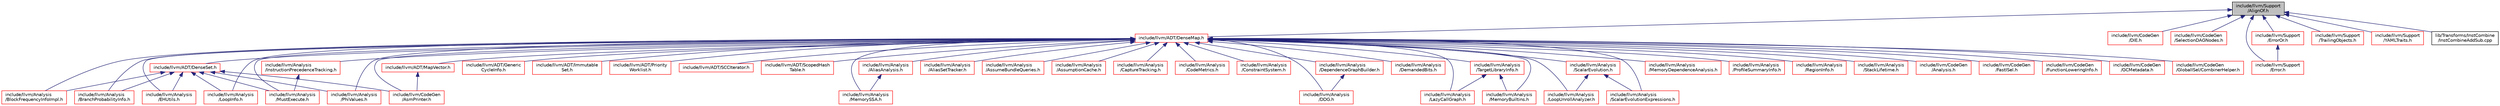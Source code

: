 digraph "include/llvm/Support/AlignOf.h"
{
 // LATEX_PDF_SIZE
  bgcolor="transparent";
  edge [fontname="Helvetica",fontsize="10",labelfontname="Helvetica",labelfontsize="10"];
  node [fontname="Helvetica",fontsize="10",shape=record];
  Node1 [label="include/llvm/Support\l/AlignOf.h",height=0.2,width=0.4,color="black", fillcolor="grey75", style="filled", fontcolor="black",tooltip=" "];
  Node1 -> Node2 [dir="back",color="midnightblue",fontsize="10",style="solid",fontname="Helvetica"];
  Node2 [label="include/llvm/ADT/DenseMap.h",height=0.2,width=0.4,color="red",URL="$DenseMap_8h.html",tooltip=" "];
  Node2 -> Node3 [dir="back",color="midnightblue",fontsize="10",style="solid",fontname="Helvetica"];
  Node3 [label="include/llvm/ADT/DenseSet.h",height=0.2,width=0.4,color="red",URL="$DenseSet_8h.html",tooltip=" "];
  Node3 -> Node1020 [dir="back",color="midnightblue",fontsize="10",style="solid",fontname="Helvetica"];
  Node1020 [label="include/llvm/Analysis\l/BlockFrequencyInfoImpl.h",height=0.2,width=0.4,color="red",URL="$BlockFrequencyInfoImpl_8h.html",tooltip=" "];
  Node3 -> Node1026 [dir="back",color="midnightblue",fontsize="10",style="solid",fontname="Helvetica"];
  Node1026 [label="include/llvm/Analysis\l/BranchProbabilityInfo.h",height=0.2,width=0.4,color="red",URL="$BranchProbabilityInfo_8h.html",tooltip=" "];
  Node3 -> Node1057 [dir="back",color="midnightblue",fontsize="10",style="solid",fontname="Helvetica"];
  Node1057 [label="include/llvm/Analysis\l/EHUtils.h",height=0.2,width=0.4,color="red",URL="$EHUtils_8h.html",tooltip=" "];
  Node3 -> Node1065 [dir="back",color="midnightblue",fontsize="10",style="solid",fontname="Helvetica"];
  Node1065 [label="include/llvm/Analysis\l/LoopInfo.h",height=0.2,width=0.4,color="red",URL="$LoopInfo_8h.html",tooltip=" "];
  Node3 -> Node1132 [dir="back",color="midnightblue",fontsize="10",style="solid",fontname="Helvetica"];
  Node1132 [label="include/llvm/Analysis\l/MustExecute.h",height=0.2,width=0.4,color="red",URL="$MustExecute_8h.html",tooltip=" "];
  Node3 -> Node75 [dir="back",color="midnightblue",fontsize="10",style="solid",fontname="Helvetica"];
  Node75 [label="include/llvm/Analysis\l/PhiValues.h",height=0.2,width=0.4,color="red",URL="$PhiValues_8h.html",tooltip=" "];
  Node3 -> Node1133 [dir="back",color="midnightblue",fontsize="10",style="solid",fontname="Helvetica"];
  Node1133 [label="include/llvm/CodeGen\l/AsmPrinter.h",height=0.2,width=0.4,color="red",URL="$AsmPrinter_8h.html",tooltip=" "];
  Node2 -> Node3064 [dir="back",color="midnightblue",fontsize="10",style="solid",fontname="Helvetica"];
  Node3064 [label="include/llvm/ADT/Generic\lCycleInfo.h",height=0.2,width=0.4,color="red",URL="$GenericCycleInfo_8h.html",tooltip="Find all cycles in a control-flow graph, including irreducible loops."];
  Node2 -> Node3068 [dir="back",color="midnightblue",fontsize="10",style="solid",fontname="Helvetica"];
  Node3068 [label="include/llvm/ADT/Immutable\lSet.h",height=0.2,width=0.4,color="red",URL="$ImmutableSet_8h.html",tooltip=" "];
  Node2 -> Node3070 [dir="back",color="midnightblue",fontsize="10",style="solid",fontname="Helvetica"];
  Node3070 [label="include/llvm/ADT/MapVector.h",height=0.2,width=0.4,color="red",URL="$MapVector_8h.html",tooltip=" "];
  Node3070 -> Node1133 [dir="back",color="midnightblue",fontsize="10",style="solid",fontname="Helvetica"];
  Node2 -> Node3087 [dir="back",color="midnightblue",fontsize="10",style="solid",fontname="Helvetica"];
  Node3087 [label="include/llvm/ADT/Priority\lWorklist.h",height=0.2,width=0.4,color="red",URL="$PriorityWorklist_8h.html",tooltip=" "];
  Node2 -> Node3088 [dir="back",color="midnightblue",fontsize="10",style="solid",fontname="Helvetica"];
  Node3088 [label="include/llvm/ADT/SCCIterator.h",height=0.2,width=0.4,color="red",URL="$SCCIterator_8h.html",tooltip=" "];
  Node2 -> Node3089 [dir="back",color="midnightblue",fontsize="10",style="solid",fontname="Helvetica"];
  Node3089 [label="include/llvm/ADT/ScopedHash\lTable.h",height=0.2,width=0.4,color="red",URL="$ScopedHashTable_8h.html",tooltip=" "];
  Node2 -> Node2332 [dir="back",color="midnightblue",fontsize="10",style="solid",fontname="Helvetica"];
  Node2332 [label="include/llvm/Analysis\l/AliasAnalysis.h",height=0.2,width=0.4,color="red",URL="$AliasAnalysis_8h.html",tooltip=" "];
  Node2332 -> Node1859 [dir="back",color="midnightblue",fontsize="10",style="solid",fontname="Helvetica"];
  Node1859 [label="include/llvm/Analysis\l/MemorySSA.h",height=0.2,width=0.4,color="red",URL="$MemorySSA_8h.html",tooltip=" "];
  Node2 -> Node2342 [dir="back",color="midnightblue",fontsize="10",style="solid",fontname="Helvetica"];
  Node2342 [label="include/llvm/Analysis\l/AliasSetTracker.h",height=0.2,width=0.4,color="red",URL="$AliasSetTracker_8h.html",tooltip=" "];
  Node2 -> Node1978 [dir="back",color="midnightblue",fontsize="10",style="solid",fontname="Helvetica"];
  Node1978 [label="include/llvm/Analysis\l/AssumeBundleQueries.h",height=0.2,width=0.4,color="red",URL="$AssumeBundleQueries_8h.html",tooltip=" "];
  Node2 -> Node2343 [dir="back",color="midnightblue",fontsize="10",style="solid",fontname="Helvetica"];
  Node2343 [label="include/llvm/Analysis\l/AssumptionCache.h",height=0.2,width=0.4,color="red",URL="$AssumptionCache_8h.html",tooltip=" "];
  Node2 -> Node1020 [dir="back",color="midnightblue",fontsize="10",style="solid",fontname="Helvetica"];
  Node2 -> Node1026 [dir="back",color="midnightblue",fontsize="10",style="solid",fontname="Helvetica"];
  Node2 -> Node3090 [dir="back",color="midnightblue",fontsize="10",style="solid",fontname="Helvetica"];
  Node3090 [label="include/llvm/Analysis\l/CaptureTracking.h",height=0.2,width=0.4,color="red",URL="$CaptureTracking_8h.html",tooltip=" "];
  Node2 -> Node3091 [dir="back",color="midnightblue",fontsize="10",style="solid",fontname="Helvetica"];
  Node3091 [label="include/llvm/Analysis\l/CodeMetrics.h",height=0.2,width=0.4,color="red",URL="$CodeMetrics_8h.html",tooltip=" "];
  Node2 -> Node3092 [dir="back",color="midnightblue",fontsize="10",style="solid",fontname="Helvetica"];
  Node3092 [label="include/llvm/Analysis\l/ConstraintSystem.h",height=0.2,width=0.4,color="red",URL="$ConstraintSystem_8h.html",tooltip=" "];
  Node2 -> Node9 [dir="back",color="midnightblue",fontsize="10",style="solid",fontname="Helvetica"];
  Node9 [label="include/llvm/Analysis\l/DDG.h",height=0.2,width=0.4,color="red",URL="$DDG_8h.html",tooltip=" "];
  Node2 -> Node2355 [dir="back",color="midnightblue",fontsize="10",style="solid",fontname="Helvetica"];
  Node2355 [label="include/llvm/Analysis\l/DemandedBits.h",height=0.2,width=0.4,color="red",URL="$DemandedBits_8h.html",tooltip=" "];
  Node2 -> Node3094 [dir="back",color="midnightblue",fontsize="10",style="solid",fontname="Helvetica"];
  Node3094 [label="include/llvm/Analysis\l/DependenceGraphBuilder.h",height=0.2,width=0.4,color="red",URL="$DependenceGraphBuilder_8h.html",tooltip=" "];
  Node3094 -> Node9 [dir="back",color="midnightblue",fontsize="10",style="solid",fontname="Helvetica"];
  Node2 -> Node1057 [dir="back",color="midnightblue",fontsize="10",style="solid",fontname="Helvetica"];
  Node2 -> Node3095 [dir="back",color="midnightblue",fontsize="10",style="solid",fontname="Helvetica"];
  Node3095 [label="include/llvm/Analysis\l/InstructionPrecedenceTracking.h",height=0.2,width=0.4,color="red",URL="$InstructionPrecedenceTracking_8h.html",tooltip=" "];
  Node3095 -> Node1132 [dir="back",color="midnightblue",fontsize="10",style="solid",fontname="Helvetica"];
  Node2 -> Node15 [dir="back",color="midnightblue",fontsize="10",style="solid",fontname="Helvetica"];
  Node15 [label="include/llvm/Analysis\l/LazyCallGraph.h",height=0.2,width=0.4,color="red",URL="$LazyCallGraph_8h.html",tooltip=" "];
  Node2 -> Node1065 [dir="back",color="midnightblue",fontsize="10",style="solid",fontname="Helvetica"];
  Node2 -> Node78 [dir="back",color="midnightblue",fontsize="10",style="solid",fontname="Helvetica"];
  Node78 [label="include/llvm/Analysis\l/LoopUnrollAnalyzer.h",height=0.2,width=0.4,color="red",URL="$LoopUnrollAnalyzer_8h.html",tooltip=" "];
  Node2 -> Node1965 [dir="back",color="midnightblue",fontsize="10",style="solid",fontname="Helvetica"];
  Node1965 [label="include/llvm/Analysis\l/MemoryBuiltins.h",height=0.2,width=0.4,color="red",URL="$MemoryBuiltins_8h.html",tooltip=" "];
  Node2 -> Node2150 [dir="back",color="midnightblue",fontsize="10",style="solid",fontname="Helvetica"];
  Node2150 [label="include/llvm/Analysis\l/MemoryDependenceAnalysis.h",height=0.2,width=0.4,color="red",URL="$MemoryDependenceAnalysis_8h.html",tooltip=" "];
  Node2 -> Node1859 [dir="back",color="midnightblue",fontsize="10",style="solid",fontname="Helvetica"];
  Node2 -> Node1132 [dir="back",color="midnightblue",fontsize="10",style="solid",fontname="Helvetica"];
  Node2 -> Node75 [dir="back",color="midnightblue",fontsize="10",style="solid",fontname="Helvetica"];
  Node2 -> Node2399 [dir="back",color="midnightblue",fontsize="10",style="solid",fontname="Helvetica"];
  Node2399 [label="include/llvm/Analysis\l/ProfileSummaryInfo.h",height=0.2,width=0.4,color="red",URL="$ProfileSummaryInfo_8h.html",tooltip=" "];
  Node2 -> Node1871 [dir="back",color="midnightblue",fontsize="10",style="solid",fontname="Helvetica"];
  Node1871 [label="include/llvm/Analysis\l/RegionInfo.h",height=0.2,width=0.4,color="red",URL="$RegionInfo_8h.html",tooltip=" "];
  Node2 -> Node77 [dir="back",color="midnightblue",fontsize="10",style="solid",fontname="Helvetica"];
  Node77 [label="include/llvm/Analysis\l/ScalarEvolution.h",height=0.2,width=0.4,color="red",URL="$ScalarEvolution_8h.html",tooltip=" "];
  Node77 -> Node78 [dir="back",color="midnightblue",fontsize="10",style="solid",fontname="Helvetica"];
  Node77 -> Node81 [dir="back",color="midnightblue",fontsize="10",style="solid",fontname="Helvetica"];
  Node81 [label="include/llvm/Analysis\l/ScalarEvolutionExpressions.h",height=0.2,width=0.4,color="red",URL="$ScalarEvolutionExpressions_8h.html",tooltip=" "];
  Node2 -> Node81 [dir="back",color="midnightblue",fontsize="10",style="solid",fontname="Helvetica"];
  Node2 -> Node2405 [dir="back",color="midnightblue",fontsize="10",style="solid",fontname="Helvetica"];
  Node2405 [label="include/llvm/Analysis\l/StackLifetime.h",height=0.2,width=0.4,color="red",URL="$StackLifetime_8h.html",tooltip=" "];
  Node2 -> Node2166 [dir="back",color="midnightblue",fontsize="10",style="solid",fontname="Helvetica"];
  Node2166 [label="include/llvm/Analysis\l/TargetLibraryInfo.h",height=0.2,width=0.4,color="red",URL="$TargetLibraryInfo_8h.html",tooltip=" "];
  Node2166 -> Node15 [dir="back",color="midnightblue",fontsize="10",style="solid",fontname="Helvetica"];
  Node2166 -> Node1965 [dir="back",color="midnightblue",fontsize="10",style="solid",fontname="Helvetica"];
  Node2 -> Node1930 [dir="back",color="midnightblue",fontsize="10",style="solid",fontname="Helvetica"];
  Node1930 [label="include/llvm/CodeGen\l/Analysis.h",height=0.2,width=0.4,color="red",URL="$CodeGen_2Analysis_8h.html",tooltip=" "];
  Node2 -> Node1133 [dir="back",color="midnightblue",fontsize="10",style="solid",fontname="Helvetica"];
  Node2 -> Node1253 [dir="back",color="midnightblue",fontsize="10",style="solid",fontname="Helvetica"];
  Node1253 [label="include/llvm/CodeGen\l/FastISel.h",height=0.2,width=0.4,color="red",URL="$FastISel_8h.html",tooltip=" "];
  Node2 -> Node1932 [dir="back",color="midnightblue",fontsize="10",style="solid",fontname="Helvetica"];
  Node1932 [label="include/llvm/CodeGen\l/FunctionLoweringInfo.h",height=0.2,width=0.4,color="red",URL="$FunctionLoweringInfo_8h.html",tooltip=" "];
  Node2 -> Node3096 [dir="back",color="midnightblue",fontsize="10",style="solid",fontname="Helvetica"];
  Node3096 [label="include/llvm/CodeGen\l/GCMetadata.h",height=0.2,width=0.4,color="red",URL="$GCMetadata_8h.html",tooltip=" "];
  Node2 -> Node2180 [dir="back",color="midnightblue",fontsize="10",style="solid",fontname="Helvetica"];
  Node2180 [label="include/llvm/CodeGen\l/GlobalISel/CombinerHelper.h",height=0.2,width=0.4,color="red",URL="$CombinerHelper_8h.html",tooltip=" "];
  Node1 -> Node3631 [dir="back",color="midnightblue",fontsize="10",style="solid",fontname="Helvetica"];
  Node3631 [label="include/llvm/CodeGen\l/DIE.h",height=0.2,width=0.4,color="red",URL="$DIE_8h.html",tooltip=" "];
  Node1 -> Node1937 [dir="back",color="midnightblue",fontsize="10",style="solid",fontname="Helvetica"];
  Node1937 [label="include/llvm/CodeGen\l/SelectionDAGNodes.h",height=0.2,width=0.4,color="red",URL="$SelectionDAGNodes_8h.html",tooltip=" "];
  Node1 -> Node3633 [dir="back",color="midnightblue",fontsize="10",style="solid",fontname="Helvetica"];
  Node3633 [label="include/llvm/Support\l/Error.h",height=0.2,width=0.4,color="red",URL="$Support_2Error_8h.html",tooltip=" "];
  Node1 -> Node4041 [dir="back",color="midnightblue",fontsize="10",style="solid",fontname="Helvetica"];
  Node4041 [label="include/llvm/Support\l/ErrorOr.h",height=0.2,width=0.4,color="red",URL="$ErrorOr_8h.html",tooltip=" "];
  Node4041 -> Node3633 [dir="back",color="midnightblue",fontsize="10",style="solid",fontname="Helvetica"];
  Node1 -> Node4066 [dir="back",color="midnightblue",fontsize="10",style="solid",fontname="Helvetica"];
  Node4066 [label="include/llvm/Support\l/TrailingObjects.h",height=0.2,width=0.4,color="red",URL="$TrailingObjects_8h.html",tooltip=" "];
  Node1 -> Node4047 [dir="back",color="midnightblue",fontsize="10",style="solid",fontname="Helvetica"];
  Node4047 [label="include/llvm/Support\l/YAMLTraits.h",height=0.2,width=0.4,color="red",URL="$YAMLTraits_8h.html",tooltip=" "];
  Node1 -> Node846 [dir="back",color="midnightblue",fontsize="10",style="solid",fontname="Helvetica"];
  Node846 [label="lib/Transforms/InstCombine\l/InstCombineAddSub.cpp",height=0.2,width=0.4,color="black",URL="$InstCombineAddSub_8cpp.html",tooltip=" "];
}
